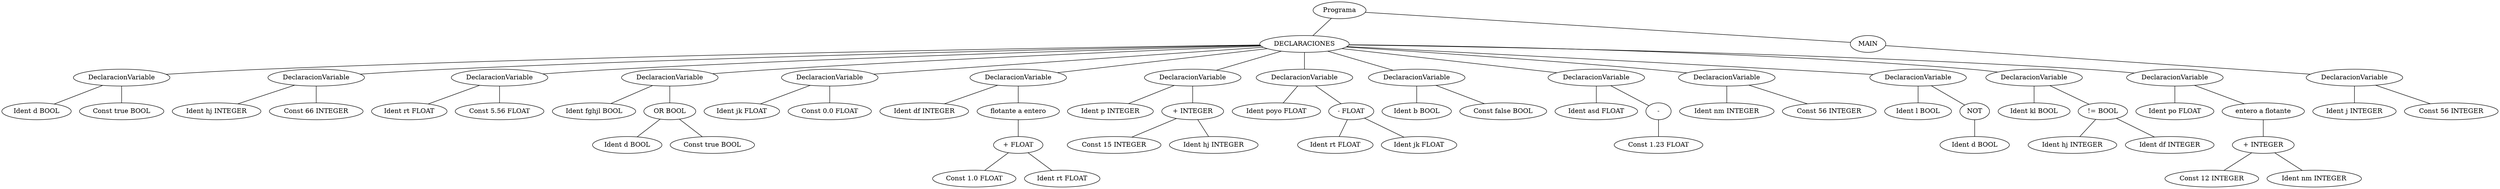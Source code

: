graph G {66 [label="Programa"]
67 [label="DECLARACIONES"]
66 -- 67
68 [label="DeclaracionVariable"]
67 -- 68
69 [label="Ident d BOOL"]
68 -- 69
70 [label="Const true BOOL"]
68 -- 70
71 [label="DeclaracionVariable"]
67 -- 71
72 [label="Ident hj INTEGER"]
71 -- 72
73 [label="Const 66 INTEGER"]
71 -- 73
74 [label="DeclaracionVariable"]
67 -- 74
75 [label="Ident rt FLOAT"]
74 -- 75
76 [label="Const 5.56 FLOAT"]
74 -- 76
77 [label="DeclaracionVariable"]
67 -- 77
78 [label="Ident fghjl BOOL"]
77 -- 78
79 [label="OR BOOL"]
77 -- 79
80 [label="Ident d BOOL"]
79 -- 80
81 [label="Const true BOOL"]
79 -- 81
82 [label="DeclaracionVariable"]
67 -- 82
83 [label="Ident jk FLOAT"]
82 -- 83
84 [label="Const 0.0 FLOAT"]
82 -- 84
85 [label="DeclaracionVariable"]
67 -- 85
86 [label="Ident df INTEGER"]
85 -- 86
87 [label="flotante a entero"]
85 -- 87
88 [label="+ FLOAT"]
87 -- 88
89 [label="Const 1.0 FLOAT"]
88 -- 89
90 [label="Ident rt FLOAT"]
88 -- 90
91 [label="DeclaracionVariable"]
67 -- 91
92 [label="Ident p INTEGER"]
91 -- 92
93 [label="+ INTEGER"]
91 -- 93
94 [label="Const 15 INTEGER"]
93 -- 94
95 [label="Ident hj INTEGER"]
93 -- 95
96 [label="DeclaracionVariable"]
67 -- 96
97 [label="Ident poyo FLOAT"]
96 -- 97
98 [label="- FLOAT"]
96 -- 98
99 [label="Ident rt FLOAT"]
98 -- 99
100 [label="Ident jk FLOAT"]
98 -- 100
101 [label="DeclaracionVariable"]
67 -- 101
102 [label="Ident b BOOL"]
101 -- 102
103 [label="Const false BOOL"]
101 -- 103
104 [label="DeclaracionVariable"]
67 -- 104
105 [label="Ident asd FLOAT"]
104 -- 105
106 [label="-"]
104 -- 106
107 [label="Const 1.23 FLOAT"]
106 -- 107
108 [label="DeclaracionVariable"]
67 -- 108
109 [label="Ident nm INTEGER"]
108 -- 109
110 [label="Const 56 INTEGER"]
108 -- 110
111 [label="DeclaracionVariable"]
67 -- 111
112 [label="Ident l BOOL"]
111 -- 112
113 [label="NOT"]
111 -- 113
114 [label="Ident d BOOL"]
113 -- 114
115 [label="DeclaracionVariable"]
67 -- 115
116 [label="Ident kl BOOL"]
115 -- 116
117 [label="!= BOOL"]
115 -- 117
118 [label="Ident hj INTEGER"]
117 -- 118
119 [label="Ident df INTEGER"]
117 -- 119
120 [label="DeclaracionVariable"]
67 -- 120
121 [label="Ident po FLOAT"]
120 -- 121
122 [label="entero a flotante"]
120 -- 122
123 [label="+ INTEGER"]
122 -- 123
124 [label="Const 12 INTEGER"]
123 -- 124
125 [label="Ident nm INTEGER"]
123 -- 125
126 [label="MAIN"]
66 -- 126
127 [label="DeclaracionVariable"]
126 -- 127
128 [label="Ident j INTEGER"]
127 -- 128
129 [label="Const 56 INTEGER"]
127 -- 129
}
